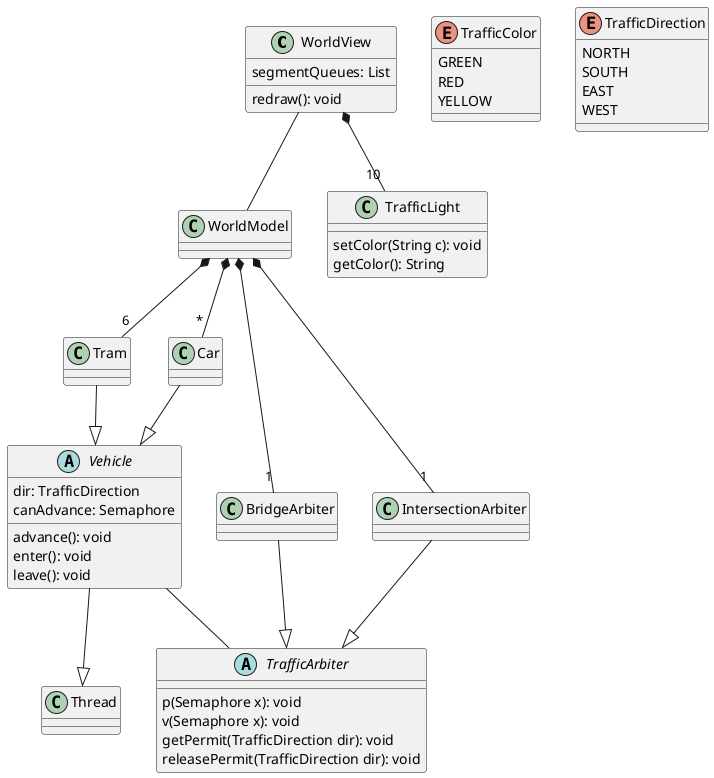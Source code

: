 @startuml tramway

class WorldView {
  segmentQueues: List
  
  redraw(): void
}
WorldView -- WorldModel
WorldView *-- "10" TrafficLight

class WorldModel {
}
WorldModel *-- "6" Tram
WorldModel *-- "*" Car
WorldModel *-- "1" BridgeArbiter
WorldModel *-- "1" IntersectionArbiter

abstract class TrafficArbiter {
  p(Semaphore x): void
  v(Semaphore x): void
  getPermit(TrafficDirection dir): void
  releasePermit(TrafficDirection dir): void
}

class BridgeArbiter {
}
BridgeArbiter --|> TrafficArbiter

class IntersectionArbiter {
}
IntersectionArbiter --|> TrafficArbiter

abstract class Vehicle {
  dir: TrafficDirection
  canAdvance: Semaphore

  advance(): void
  enter(): void
  leave(): void
}
class Tram {
}
class Car {
}
Tram --|> Vehicle
Car --|> Vehicle
Vehicle -- TrafficArbiter

Vehicle --|> Thread

class TrafficLight {
  setColor(String c): void
  getColor(): String
}

enum TrafficColor {
  GREEN
  RED
  YELLOW
}

enum TrafficDirection {
  NORTH
  SOUTH
  EAST
  WEST
}

@enduml
